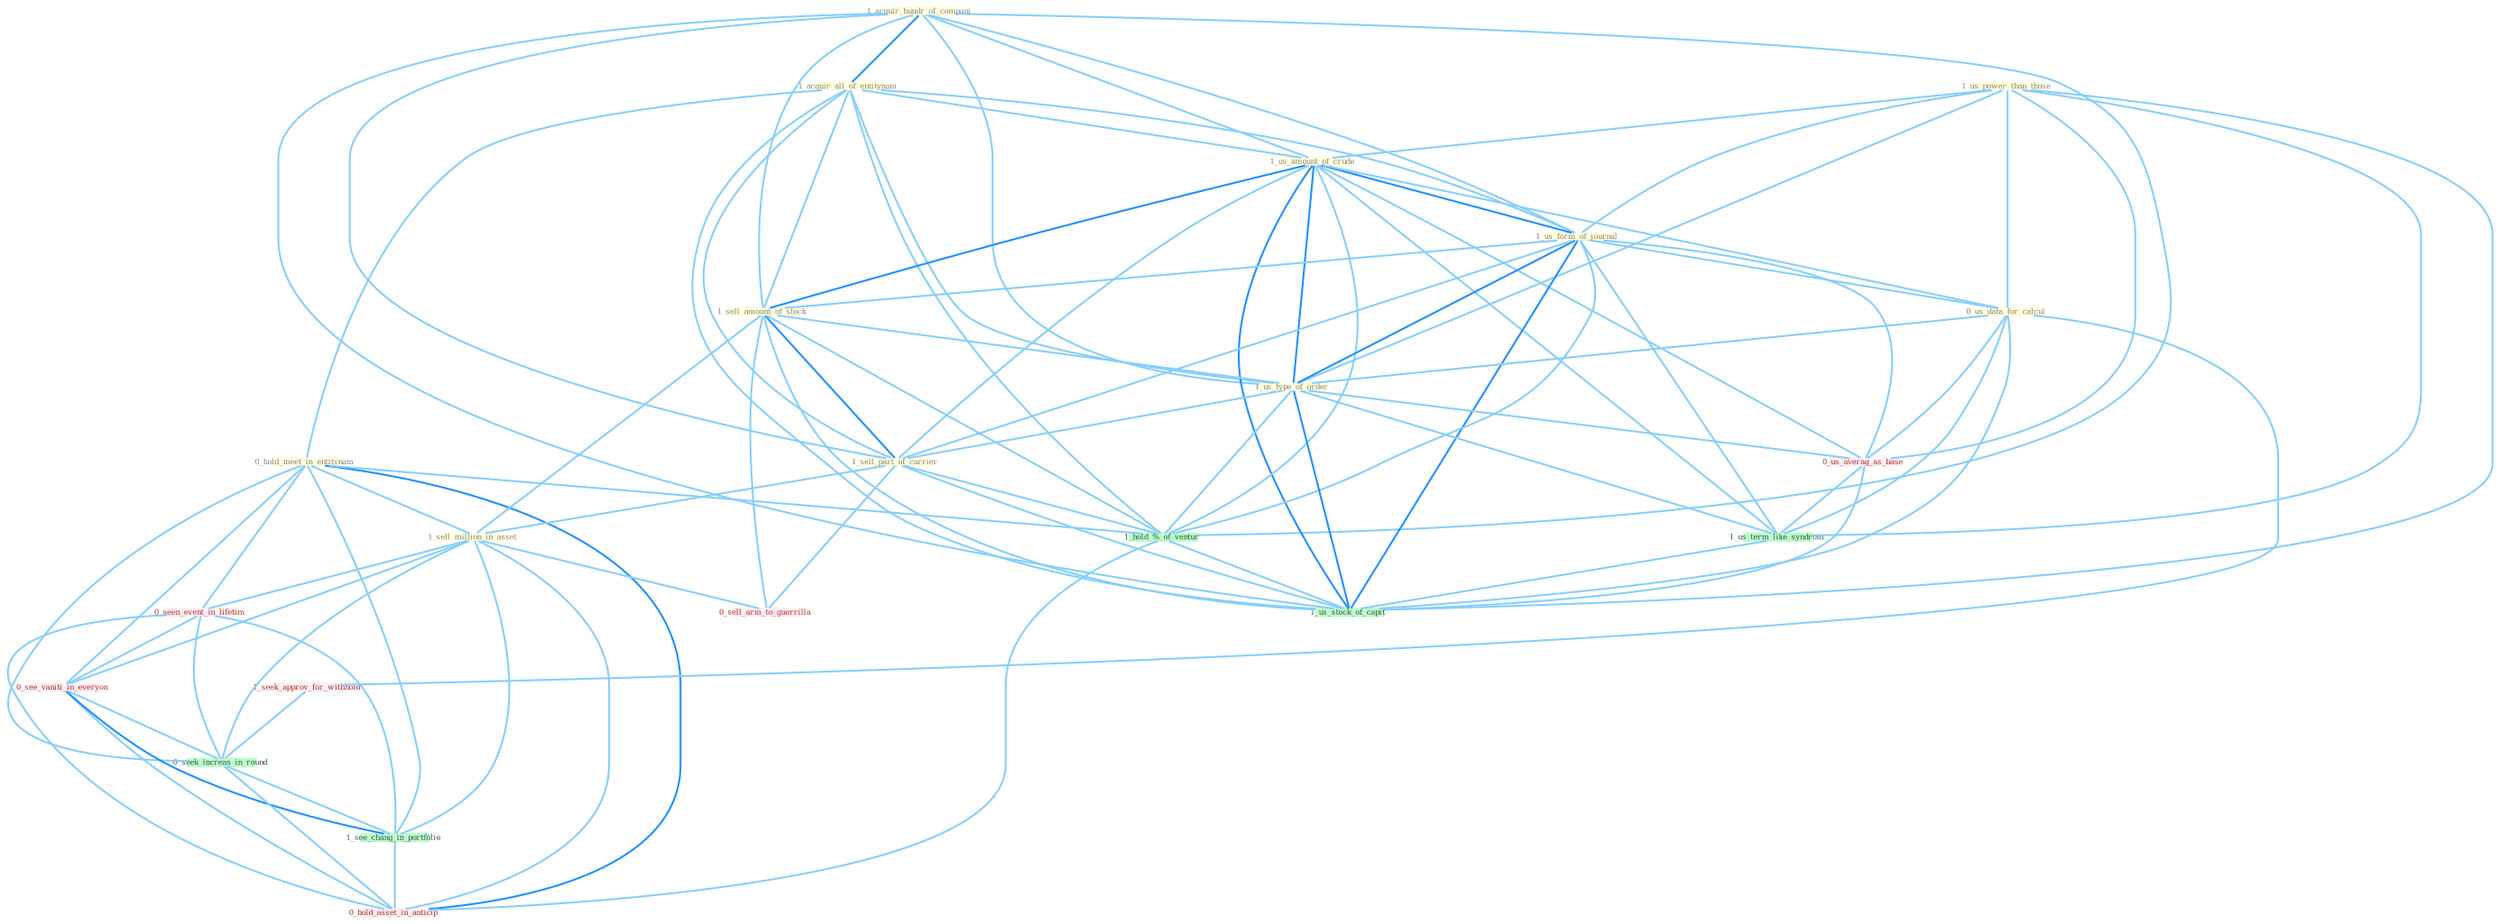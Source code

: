 Graph G{ 
    node
    [shape=polygon,style=filled,width=.5,height=.06,color="#BDFCC9",fixedsize=true,fontsize=4,
    fontcolor="#2f4f4f"];
    {node
    [color="#ffffe0", fontcolor="#8b7d6b"] "1_us_power_than_those " "1_acquir_hundr_of_compani " "1_acquir_all_of_entitynam " "0_hold_meet_in_entitynam " "1_us_amount_of_crude " "1_us_form_of_journal " "0_us_data_for_calcul " "1_sell_amount_of_stock " "1_us_type_of_order " "1_sell_part_of_carrier " "1_sell_million_in_asset "}
{node [color="#fff0f5", fontcolor="#b22222"] "0_seen_event_in_lifetim " "0_us_averag_as_base " "1_seek_approv_for_withhold " "0_see_vaniti_in_everyon " "0_sell_arm_to_guerrilla " "0_hold_asset_in_anticip "}
edge [color="#B0E2FF"];

	"1_us_power_than_those " -- "1_us_amount_of_crude " [w="1", color="#87cefa" ];
	"1_us_power_than_those " -- "1_us_form_of_journal " [w="1", color="#87cefa" ];
	"1_us_power_than_those " -- "0_us_data_for_calcul " [w="1", color="#87cefa" ];
	"1_us_power_than_those " -- "1_us_type_of_order " [w="1", color="#87cefa" ];
	"1_us_power_than_those " -- "0_us_averag_as_base " [w="1", color="#87cefa" ];
	"1_us_power_than_those " -- "1_us_term_like_syndrom " [w="1", color="#87cefa" ];
	"1_us_power_than_those " -- "1_us_stock_of_capit " [w="1", color="#87cefa" ];
	"1_acquir_hundr_of_compani " -- "1_acquir_all_of_entitynam " [w="2", color="#1e90ff" , len=0.8];
	"1_acquir_hundr_of_compani " -- "1_us_amount_of_crude " [w="1", color="#87cefa" ];
	"1_acquir_hundr_of_compani " -- "1_us_form_of_journal " [w="1", color="#87cefa" ];
	"1_acquir_hundr_of_compani " -- "1_sell_amount_of_stock " [w="1", color="#87cefa" ];
	"1_acquir_hundr_of_compani " -- "1_us_type_of_order " [w="1", color="#87cefa" ];
	"1_acquir_hundr_of_compani " -- "1_sell_part_of_carrier " [w="1", color="#87cefa" ];
	"1_acquir_hundr_of_compani " -- "1_hold_%_of_ventur " [w="1", color="#87cefa" ];
	"1_acquir_hundr_of_compani " -- "1_us_stock_of_capit " [w="1", color="#87cefa" ];
	"1_acquir_all_of_entitynam " -- "0_hold_meet_in_entitynam " [w="1", color="#87cefa" ];
	"1_acquir_all_of_entitynam " -- "1_us_amount_of_crude " [w="1", color="#87cefa" ];
	"1_acquir_all_of_entitynam " -- "1_us_form_of_journal " [w="1", color="#87cefa" ];
	"1_acquir_all_of_entitynam " -- "1_sell_amount_of_stock " [w="1", color="#87cefa" ];
	"1_acquir_all_of_entitynam " -- "1_us_type_of_order " [w="1", color="#87cefa" ];
	"1_acquir_all_of_entitynam " -- "1_sell_part_of_carrier " [w="1", color="#87cefa" ];
	"1_acquir_all_of_entitynam " -- "1_hold_%_of_ventur " [w="1", color="#87cefa" ];
	"1_acquir_all_of_entitynam " -- "1_us_stock_of_capit " [w="1", color="#87cefa" ];
	"0_hold_meet_in_entitynam " -- "1_sell_million_in_asset " [w="1", color="#87cefa" ];
	"0_hold_meet_in_entitynam " -- "0_seen_event_in_lifetim " [w="1", color="#87cefa" ];
	"0_hold_meet_in_entitynam " -- "1_hold_%_of_ventur " [w="1", color="#87cefa" ];
	"0_hold_meet_in_entitynam " -- "0_see_vaniti_in_everyon " [w="1", color="#87cefa" ];
	"0_hold_meet_in_entitynam " -- "0_seek_increas_in_round " [w="1", color="#87cefa" ];
	"0_hold_meet_in_entitynam " -- "1_see_chang_in_portfolio " [w="1", color="#87cefa" ];
	"0_hold_meet_in_entitynam " -- "0_hold_asset_in_anticip " [w="2", color="#1e90ff" , len=0.8];
	"1_us_amount_of_crude " -- "1_us_form_of_journal " [w="2", color="#1e90ff" , len=0.8];
	"1_us_amount_of_crude " -- "0_us_data_for_calcul " [w="1", color="#87cefa" ];
	"1_us_amount_of_crude " -- "1_sell_amount_of_stock " [w="2", color="#1e90ff" , len=0.8];
	"1_us_amount_of_crude " -- "1_us_type_of_order " [w="2", color="#1e90ff" , len=0.8];
	"1_us_amount_of_crude " -- "1_sell_part_of_carrier " [w="1", color="#87cefa" ];
	"1_us_amount_of_crude " -- "0_us_averag_as_base " [w="1", color="#87cefa" ];
	"1_us_amount_of_crude " -- "1_us_term_like_syndrom " [w="1", color="#87cefa" ];
	"1_us_amount_of_crude " -- "1_hold_%_of_ventur " [w="1", color="#87cefa" ];
	"1_us_amount_of_crude " -- "1_us_stock_of_capit " [w="2", color="#1e90ff" , len=0.8];
	"1_us_form_of_journal " -- "0_us_data_for_calcul " [w="1", color="#87cefa" ];
	"1_us_form_of_journal " -- "1_sell_amount_of_stock " [w="1", color="#87cefa" ];
	"1_us_form_of_journal " -- "1_us_type_of_order " [w="2", color="#1e90ff" , len=0.8];
	"1_us_form_of_journal " -- "1_sell_part_of_carrier " [w="1", color="#87cefa" ];
	"1_us_form_of_journal " -- "0_us_averag_as_base " [w="1", color="#87cefa" ];
	"1_us_form_of_journal " -- "1_us_term_like_syndrom " [w="1", color="#87cefa" ];
	"1_us_form_of_journal " -- "1_hold_%_of_ventur " [w="1", color="#87cefa" ];
	"1_us_form_of_journal " -- "1_us_stock_of_capit " [w="2", color="#1e90ff" , len=0.8];
	"0_us_data_for_calcul " -- "1_us_type_of_order " [w="1", color="#87cefa" ];
	"0_us_data_for_calcul " -- "0_us_averag_as_base " [w="1", color="#87cefa" ];
	"0_us_data_for_calcul " -- "1_us_term_like_syndrom " [w="1", color="#87cefa" ];
	"0_us_data_for_calcul " -- "1_seek_approv_for_withhold " [w="1", color="#87cefa" ];
	"0_us_data_for_calcul " -- "1_us_stock_of_capit " [w="1", color="#87cefa" ];
	"1_sell_amount_of_stock " -- "1_us_type_of_order " [w="1", color="#87cefa" ];
	"1_sell_amount_of_stock " -- "1_sell_part_of_carrier " [w="2", color="#1e90ff" , len=0.8];
	"1_sell_amount_of_stock " -- "1_sell_million_in_asset " [w="1", color="#87cefa" ];
	"1_sell_amount_of_stock " -- "1_hold_%_of_ventur " [w="1", color="#87cefa" ];
	"1_sell_amount_of_stock " -- "0_sell_arm_to_guerrilla " [w="1", color="#87cefa" ];
	"1_sell_amount_of_stock " -- "1_us_stock_of_capit " [w="1", color="#87cefa" ];
	"1_us_type_of_order " -- "1_sell_part_of_carrier " [w="1", color="#87cefa" ];
	"1_us_type_of_order " -- "0_us_averag_as_base " [w="1", color="#87cefa" ];
	"1_us_type_of_order " -- "1_us_term_like_syndrom " [w="1", color="#87cefa" ];
	"1_us_type_of_order " -- "1_hold_%_of_ventur " [w="1", color="#87cefa" ];
	"1_us_type_of_order " -- "1_us_stock_of_capit " [w="2", color="#1e90ff" , len=0.8];
	"1_sell_part_of_carrier " -- "1_sell_million_in_asset " [w="1", color="#87cefa" ];
	"1_sell_part_of_carrier " -- "1_hold_%_of_ventur " [w="1", color="#87cefa" ];
	"1_sell_part_of_carrier " -- "0_sell_arm_to_guerrilla " [w="1", color="#87cefa" ];
	"1_sell_part_of_carrier " -- "1_us_stock_of_capit " [w="1", color="#87cefa" ];
	"1_sell_million_in_asset " -- "0_seen_event_in_lifetim " [w="1", color="#87cefa" ];
	"1_sell_million_in_asset " -- "0_see_vaniti_in_everyon " [w="1", color="#87cefa" ];
	"1_sell_million_in_asset " -- "0_sell_arm_to_guerrilla " [w="1", color="#87cefa" ];
	"1_sell_million_in_asset " -- "0_seek_increas_in_round " [w="1", color="#87cefa" ];
	"1_sell_million_in_asset " -- "1_see_chang_in_portfolio " [w="1", color="#87cefa" ];
	"1_sell_million_in_asset " -- "0_hold_asset_in_anticip " [w="1", color="#87cefa" ];
	"0_seen_event_in_lifetim " -- "0_see_vaniti_in_everyon " [w="1", color="#87cefa" ];
	"0_seen_event_in_lifetim " -- "0_seek_increas_in_round " [w="1", color="#87cefa" ];
	"0_seen_event_in_lifetim " -- "1_see_chang_in_portfolio " [w="1", color="#87cefa" ];
	"0_seen_event_in_lifetim " -- "0_hold_asset_in_anticip " [w="1", color="#87cefa" ];
	"0_us_averag_as_base " -- "1_us_term_like_syndrom " [w="1", color="#87cefa" ];
	"0_us_averag_as_base " -- "1_us_stock_of_capit " [w="1", color="#87cefa" ];
	"1_us_term_like_syndrom " -- "1_us_stock_of_capit " [w="1", color="#87cefa" ];
	"1_seek_approv_for_withhold " -- "0_seek_increas_in_round " [w="1", color="#87cefa" ];
	"1_hold_%_of_ventur " -- "1_us_stock_of_capit " [w="1", color="#87cefa" ];
	"1_hold_%_of_ventur " -- "0_hold_asset_in_anticip " [w="1", color="#87cefa" ];
	"0_see_vaniti_in_everyon " -- "0_seek_increas_in_round " [w="1", color="#87cefa" ];
	"0_see_vaniti_in_everyon " -- "1_see_chang_in_portfolio " [w="2", color="#1e90ff" , len=0.8];
	"0_see_vaniti_in_everyon " -- "0_hold_asset_in_anticip " [w="1", color="#87cefa" ];
	"0_seek_increas_in_round " -- "1_see_chang_in_portfolio " [w="1", color="#87cefa" ];
	"0_seek_increas_in_round " -- "0_hold_asset_in_anticip " [w="1", color="#87cefa" ];
	"1_see_chang_in_portfolio " -- "0_hold_asset_in_anticip " [w="1", color="#87cefa" ];
}